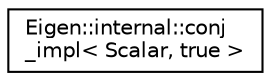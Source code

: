 digraph "Graphical Class Hierarchy"
{
  edge [fontname="Helvetica",fontsize="10",labelfontname="Helvetica",labelfontsize="10"];
  node [fontname="Helvetica",fontsize="10",shape=record];
  rankdir="LR";
  Node1 [label="Eigen::internal::conj\l_impl\< Scalar, true \>",height=0.2,width=0.4,color="black", fillcolor="white", style="filled",URL="$struct_eigen_1_1internal_1_1conj__impl_3_01_scalar_00_01true_01_4.html"];
}
